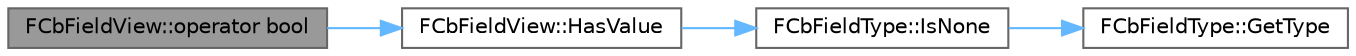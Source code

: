digraph "FCbFieldView::operator bool"
{
 // INTERACTIVE_SVG=YES
 // LATEX_PDF_SIZE
  bgcolor="transparent";
  edge [fontname=Helvetica,fontsize=10,labelfontname=Helvetica,labelfontsize=10];
  node [fontname=Helvetica,fontsize=10,shape=box,height=0.2,width=0.4];
  rankdir="LR";
  Node1 [id="Node000001",label="FCbFieldView::operator bool",height=0.2,width=0.4,color="gray40", fillcolor="grey60", style="filled", fontcolor="black",tooltip="Whether the field has a value."];
  Node1 -> Node2 [id="edge1_Node000001_Node000002",color="steelblue1",style="solid",tooltip=" "];
  Node2 [id="Node000002",label="FCbFieldView::HasValue",height=0.2,width=0.4,color="grey40", fillcolor="white", style="filled",URL="$dc/deb/classFCbFieldView.html#a8475f526254bfc80cab78461c0c9bf5f",tooltip="Whether the field has a value."];
  Node2 -> Node3 [id="edge2_Node000002_Node000003",color="steelblue1",style="solid",tooltip=" "];
  Node3 [id="Node000003",label="FCbFieldType::IsNone",height=0.2,width=0.4,color="grey40", fillcolor="white", style="filled",URL="$d3/d96/classFCbFieldType.html#a18cc056f7c51bafc7d3dae2369e3ee27",tooltip=" "];
  Node3 -> Node4 [id="edge3_Node000003_Node000004",color="steelblue1",style="solid",tooltip=" "];
  Node4 [id="Node000004",label="FCbFieldType::GetType",height=0.2,width=0.4,color="grey40", fillcolor="white", style="filled",URL="$d3/d96/classFCbFieldType.html#a00b110adec77562ed38c5b94b6d8b236",tooltip="The type with flags removed."];
}
